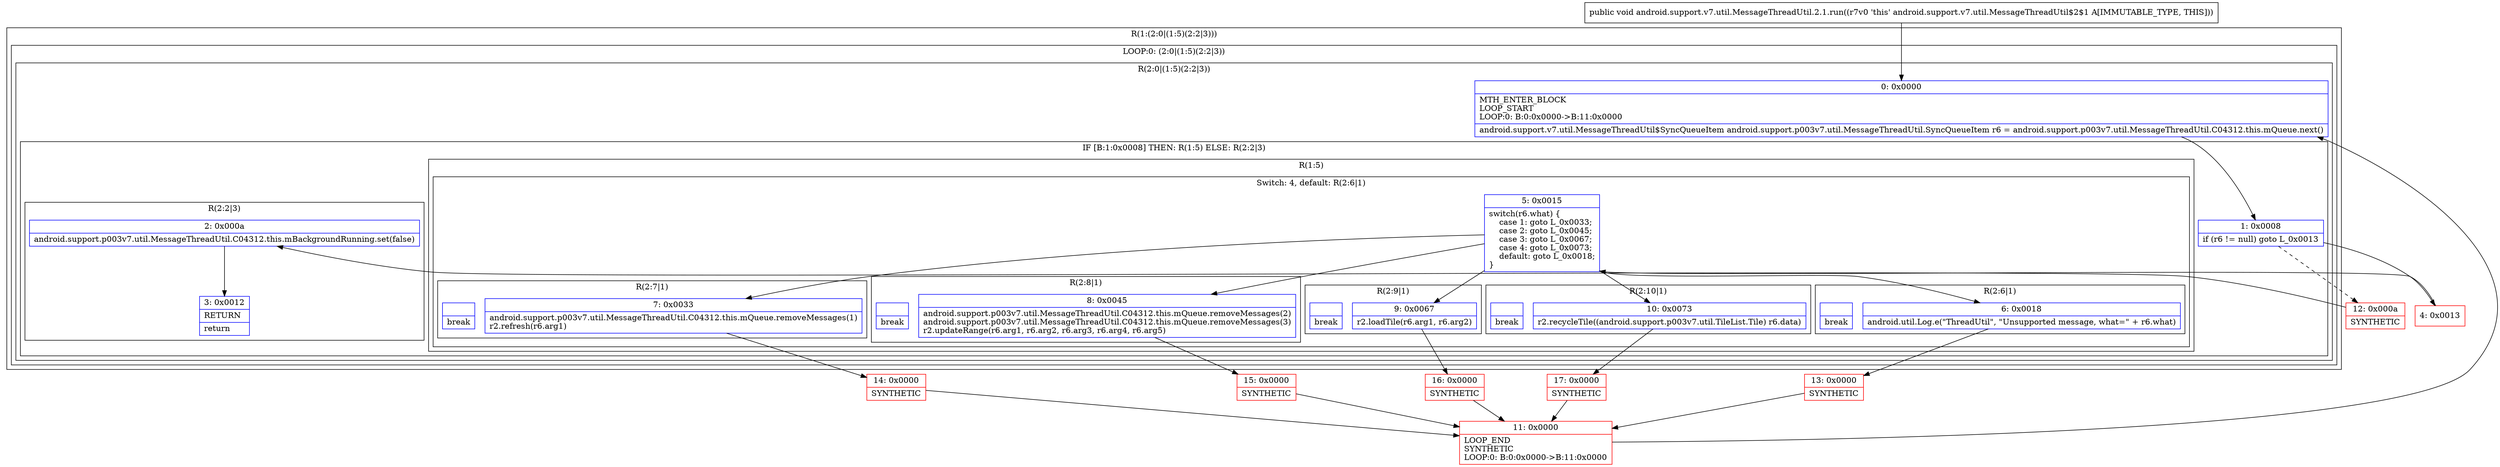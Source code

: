 digraph "CFG forandroid.support.v7.util.MessageThreadUtil.2.1.run()V" {
subgraph cluster_Region_520201162 {
label = "R(1:(2:0|(1:5)(2:2|3)))";
node [shape=record,color=blue];
subgraph cluster_LoopRegion_2021330898 {
label = "LOOP:0: (2:0|(1:5)(2:2|3))";
node [shape=record,color=blue];
subgraph cluster_Region_118926437 {
label = "R(2:0|(1:5)(2:2|3))";
node [shape=record,color=blue];
Node_0 [shape=record,label="{0\:\ 0x0000|MTH_ENTER_BLOCK\lLOOP_START\lLOOP:0: B:0:0x0000\-\>B:11:0x0000\l|android.support.v7.util.MessageThreadUtil$SyncQueueItem android.support.p003v7.util.MessageThreadUtil.SyncQueueItem r6 = android.support.p003v7.util.MessageThreadUtil.C04312.this.mQueue.next()\l}"];
subgraph cluster_IfRegion_749978136 {
label = "IF [B:1:0x0008] THEN: R(1:5) ELSE: R(2:2|3)";
node [shape=record,color=blue];
Node_1 [shape=record,label="{1\:\ 0x0008|if (r6 != null) goto L_0x0013\l}"];
subgraph cluster_Region_432524309 {
label = "R(1:5)";
node [shape=record,color=blue];
subgraph cluster_SwitchRegion_1226642180 {
label = "Switch: 4, default: R(2:6|1)";
node [shape=record,color=blue];
Node_5 [shape=record,label="{5\:\ 0x0015|switch(r6.what) \{\l    case 1: goto L_0x0033;\l    case 2: goto L_0x0045;\l    case 3: goto L_0x0067;\l    case 4: goto L_0x0073;\l    default: goto L_0x0018;\l\}\l}"];
subgraph cluster_Region_425053441 {
label = "R(2:7|1)";
node [shape=record,color=blue];
Node_7 [shape=record,label="{7\:\ 0x0033|android.support.p003v7.util.MessageThreadUtil.C04312.this.mQueue.removeMessages(1)\lr2.refresh(r6.arg1)\l}"];
Node_InsnContainer_1963676559 [shape=record,label="{|break\l}"];
}
subgraph cluster_Region_722612170 {
label = "R(2:8|1)";
node [shape=record,color=blue];
Node_8 [shape=record,label="{8\:\ 0x0045|android.support.p003v7.util.MessageThreadUtil.C04312.this.mQueue.removeMessages(2)\landroid.support.p003v7.util.MessageThreadUtil.C04312.this.mQueue.removeMessages(3)\lr2.updateRange(r6.arg1, r6.arg2, r6.arg3, r6.arg4, r6.arg5)\l}"];
Node_InsnContainer_1736876311 [shape=record,label="{|break\l}"];
}
subgraph cluster_Region_419666866 {
label = "R(2:9|1)";
node [shape=record,color=blue];
Node_9 [shape=record,label="{9\:\ 0x0067|r2.loadTile(r6.arg1, r6.arg2)\l}"];
Node_InsnContainer_1201878954 [shape=record,label="{|break\l}"];
}
subgraph cluster_Region_950480549 {
label = "R(2:10|1)";
node [shape=record,color=blue];
Node_10 [shape=record,label="{10\:\ 0x0073|r2.recycleTile((android.support.p003v7.util.TileList.Tile) r6.data)\l}"];
Node_InsnContainer_1621359663 [shape=record,label="{|break\l}"];
}
subgraph cluster_Region_263049589 {
label = "R(2:6|1)";
node [shape=record,color=blue];
Node_6 [shape=record,label="{6\:\ 0x0018|android.util.Log.e(\"ThreadUtil\", \"Unsupported message, what=\" + r6.what)\l}"];
Node_InsnContainer_1335581855 [shape=record,label="{|break\l}"];
}
}
}
subgraph cluster_Region_491242082 {
label = "R(2:2|3)";
node [shape=record,color=blue];
Node_2 [shape=record,label="{2\:\ 0x000a|android.support.p003v7.util.MessageThreadUtil.C04312.this.mBackgroundRunning.set(false)\l}"];
Node_3 [shape=record,label="{3\:\ 0x0012|RETURN\l|return\l}"];
}
}
}
}
}
Node_4 [shape=record,color=red,label="{4\:\ 0x0013}"];
Node_11 [shape=record,color=red,label="{11\:\ 0x0000|LOOP_END\lSYNTHETIC\lLOOP:0: B:0:0x0000\-\>B:11:0x0000\l}"];
Node_12 [shape=record,color=red,label="{12\:\ 0x000a|SYNTHETIC\l}"];
Node_13 [shape=record,color=red,label="{13\:\ 0x0000|SYNTHETIC\l}"];
Node_14 [shape=record,color=red,label="{14\:\ 0x0000|SYNTHETIC\l}"];
Node_15 [shape=record,color=red,label="{15\:\ 0x0000|SYNTHETIC\l}"];
Node_16 [shape=record,color=red,label="{16\:\ 0x0000|SYNTHETIC\l}"];
Node_17 [shape=record,color=red,label="{17\:\ 0x0000|SYNTHETIC\l}"];
MethodNode[shape=record,label="{public void android.support.v7.util.MessageThreadUtil.2.1.run((r7v0 'this' android.support.v7.util.MessageThreadUtil$2$1 A[IMMUTABLE_TYPE, THIS])) }"];
MethodNode -> Node_0;
Node_0 -> Node_1;
Node_1 -> Node_4;
Node_1 -> Node_12[style=dashed];
Node_5 -> Node_6;
Node_5 -> Node_7;
Node_5 -> Node_8;
Node_5 -> Node_9;
Node_5 -> Node_10;
Node_7 -> Node_14;
Node_8 -> Node_15;
Node_9 -> Node_16;
Node_10 -> Node_17;
Node_6 -> Node_13;
Node_2 -> Node_3;
Node_4 -> Node_5;
Node_11 -> Node_0;
Node_12 -> Node_2;
Node_13 -> Node_11;
Node_14 -> Node_11;
Node_15 -> Node_11;
Node_16 -> Node_11;
Node_17 -> Node_11;
}

